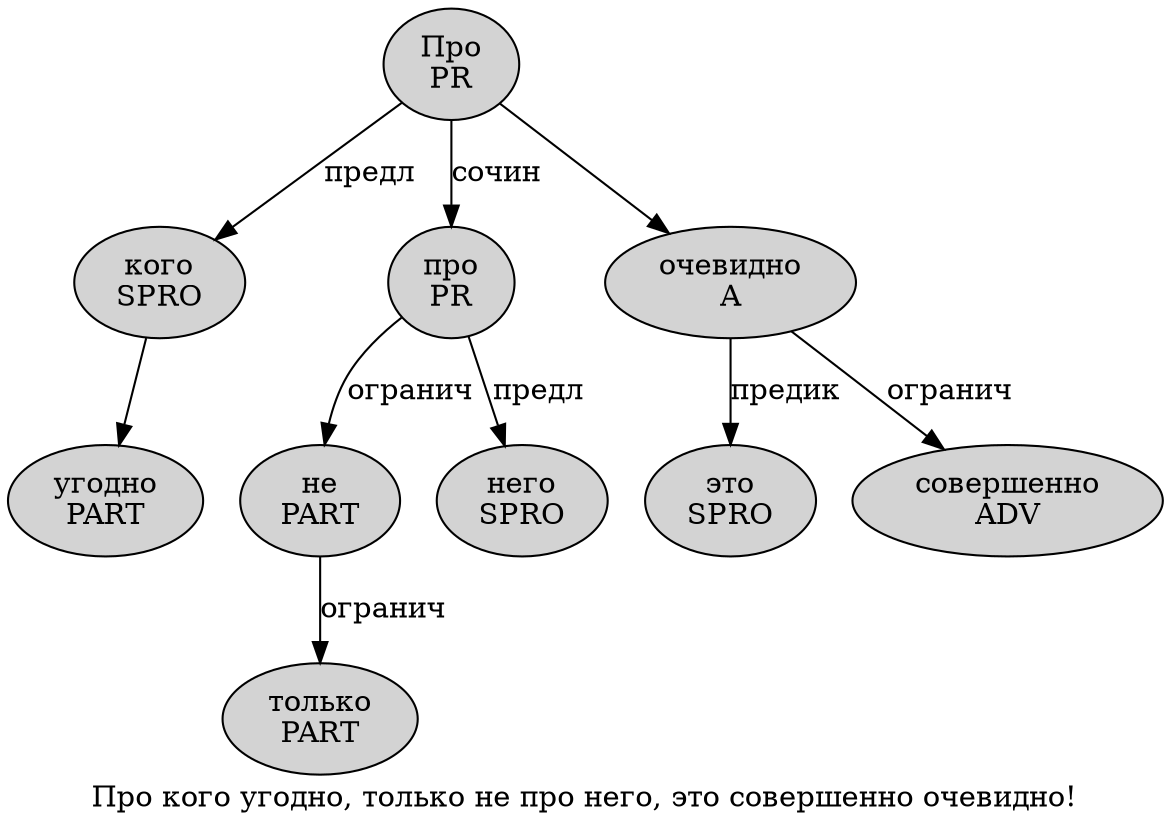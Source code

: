 digraph SENTENCE_2544 {
	graph [label="Про кого угодно, только не про него, это совершенно очевидно!"]
	node [style=filled]
		0 [label="Про
PR" color="" fillcolor=lightgray penwidth=1 shape=ellipse]
		1 [label="кого
SPRO" color="" fillcolor=lightgray penwidth=1 shape=ellipse]
		2 [label="угодно
PART" color="" fillcolor=lightgray penwidth=1 shape=ellipse]
		4 [label="только
PART" color="" fillcolor=lightgray penwidth=1 shape=ellipse]
		5 [label="не
PART" color="" fillcolor=lightgray penwidth=1 shape=ellipse]
		6 [label="про
PR" color="" fillcolor=lightgray penwidth=1 shape=ellipse]
		7 [label="него
SPRO" color="" fillcolor=lightgray penwidth=1 shape=ellipse]
		9 [label="это
SPRO" color="" fillcolor=lightgray penwidth=1 shape=ellipse]
		10 [label="совершенно
ADV" color="" fillcolor=lightgray penwidth=1 shape=ellipse]
		11 [label="очевидно
A" color="" fillcolor=lightgray penwidth=1 shape=ellipse]
			5 -> 4 [label="огранич"]
			6 -> 5 [label="огранич"]
			6 -> 7 [label="предл"]
			11 -> 9 [label="предик"]
			11 -> 10 [label="огранич"]
			1 -> 2
			0 -> 1 [label="предл"]
			0 -> 6 [label="сочин"]
			0 -> 11
}
